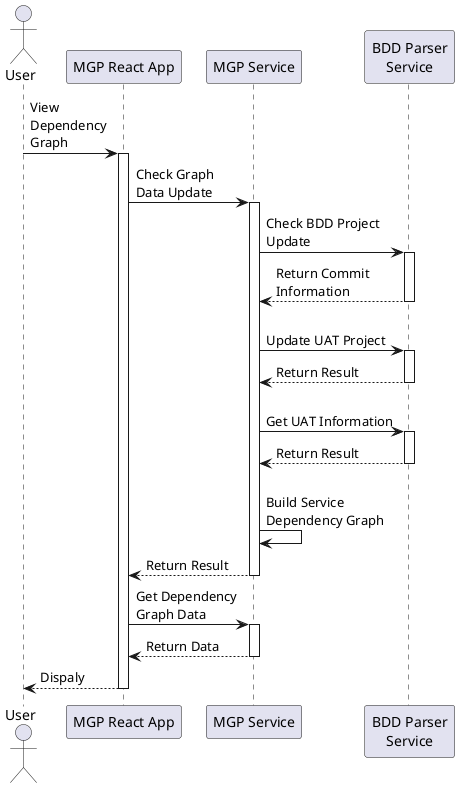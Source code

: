 @startuml
actor User as user
participant "MGP React App" as mgpr
participant "MGP Service" as mgps
participant "BDD Parser\nService" as bps

user -> mgpr: View\nDependency\nGraph
activate mgpr
mgpr -> mgps: Check Graph\nData Update
activate mgps
mgps -> bps: Check BDD Project\nUpdate
activate bps
bps --> mgps: Return Commit\nInformation
deactivate bps
mgps -> bps: \nUpdate UAT Project
activate bps
bps --> mgps: Return Result
deactivate bps
mgps -> bps: \nGet UAT Information
activate bps
bps --> mgps: Return Result
deactivate bps
mgps -> mgps: \nBuild Service\nDependency Graph
mgps --> mgpr: Return Result
deactivate mgps
mgpr -> mgps: Get Dependency\nGraph Data
activate mgps
mgpr <-- mgps: Return Data
deactivate mgps
mgpr --> user: Dispaly
deactivate mgpr

@enduml